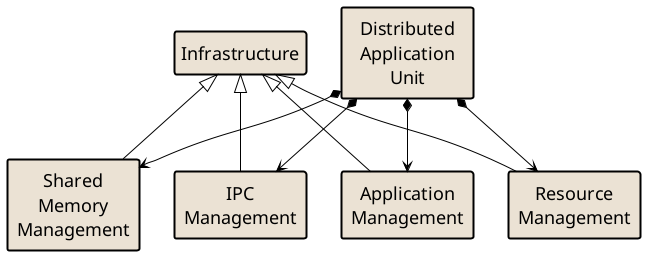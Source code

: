 @startuml

hide members
hide circle

skinparam ClassArrowColor Black
skinparam ClassBorderColor Black
skinparam ClassFontColor Black
skinparam ClassFontName "Calibri Normal"
skinparam ClassFontSize 18
skinparam ClassBackgroundColor #ebe2d4
skinparam ClassBorderThickness 2
skinparam Shadowing false
skinparam Padding 4
skinparam SameClassWidth true


Infrastructure <|-- "Application\nManagement"
Infrastructure <|-- "Resource\nManagement"
Infrastructure <|-- "Shared\nMemory\nManagement"
Infrastructure <|-- "IPC\nManagement"

"Distributed\nApplication\nUnit" *--> "Application\nManagement"
"Distributed\nApplication\nUnit" *--> "Resource\nManagement"
"Distributed\nApplication\nUnit" *--> "Shared\nMemory\nManagement"
"Distributed\nApplication\nUnit" *--> "IPC\nManagement"



@enduml
